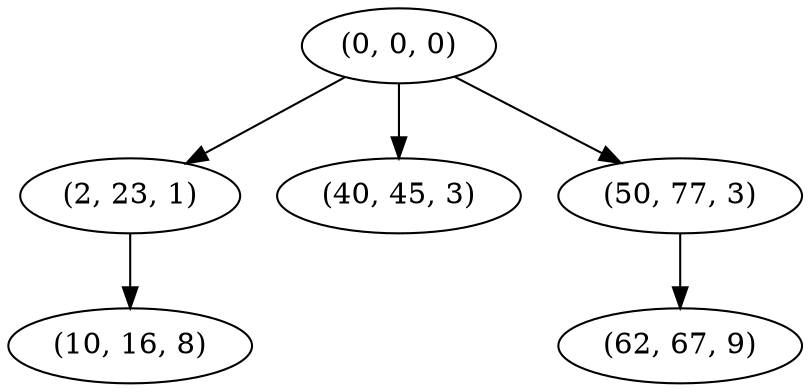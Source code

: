 digraph tree {
    "(0, 0, 0)";
    "(2, 23, 1)";
    "(10, 16, 8)";
    "(40, 45, 3)";
    "(50, 77, 3)";
    "(62, 67, 9)";
    "(0, 0, 0)" -> "(2, 23, 1)";
    "(0, 0, 0)" -> "(40, 45, 3)";
    "(0, 0, 0)" -> "(50, 77, 3)";
    "(2, 23, 1)" -> "(10, 16, 8)";
    "(50, 77, 3)" -> "(62, 67, 9)";
}

